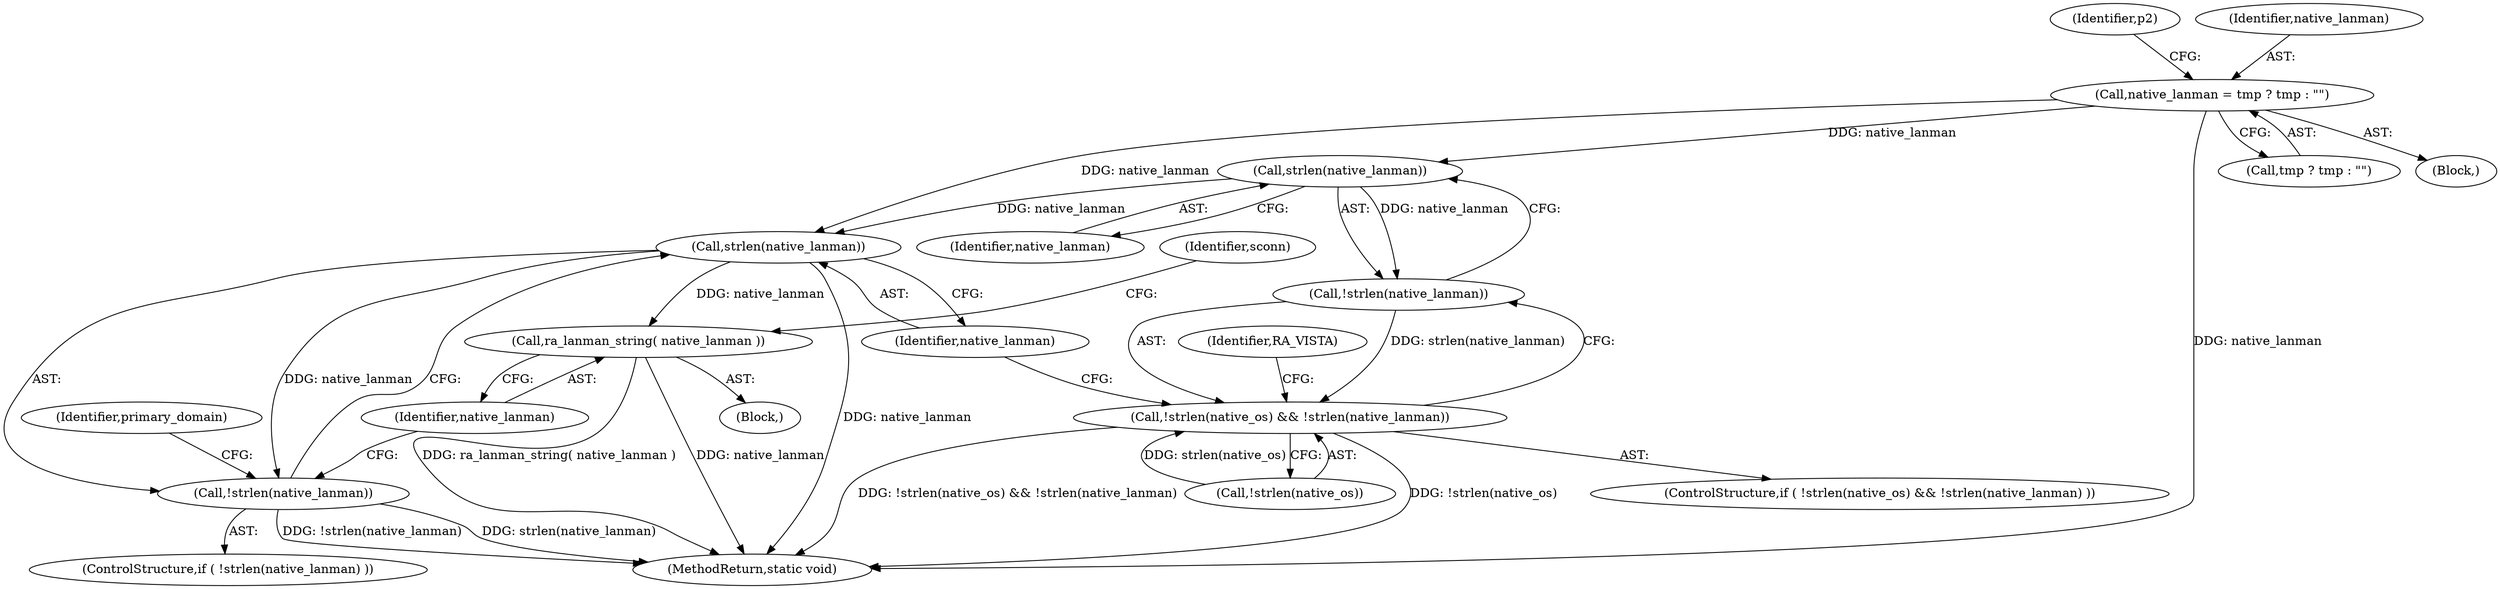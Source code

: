 digraph "0_samba_9280051bfba337458722fb157f3082f93cbd9f2b@API" {
"1000300" [label="(Call,strlen(native_lanman))"];
"1000259" [label="(Call,native_lanman = tmp ? tmp : \"\")"];
"1000299" [label="(Call,!strlen(native_lanman))"];
"1000295" [label="(Call,!strlen(native_os) && !strlen(native_lanman))"];
"1000306" [label="(Call,strlen(native_lanman))"];
"1000305" [label="(Call,!strlen(native_lanman))"];
"1000313" [label="(Call,ra_lanman_string( native_lanman ))"];
"1000294" [label="(ControlStructure,if ( !strlen(native_os) && !strlen(native_lanman) ))"];
"1000299" [label="(Call,!strlen(native_lanman))"];
"1000532" [label="(MethodReturn,static void)"];
"1000313" [label="(Call,ra_lanman_string( native_lanman ))"];
"1000295" [label="(Call,!strlen(native_os) && !strlen(native_lanman))"];
"1000296" [label="(Call,!strlen(native_os))"];
"1000314" [label="(Identifier,native_lanman)"];
"1000261" [label="(Call,tmp ? tmp : \"\")"];
"1000266" [label="(Identifier,p2)"];
"1000259" [label="(Call,native_lanman = tmp ? tmp : \"\")"];
"1000117" [label="(Block,)"];
"1000318" [label="(Identifier,sconn)"];
"1000301" [label="(Identifier,native_lanman)"];
"1000306" [label="(Call,strlen(native_lanman))"];
"1000260" [label="(Identifier,native_lanman)"];
"1000312" [label="(Block,)"];
"1000300" [label="(Call,strlen(native_lanman))"];
"1000303" [label="(Identifier,RA_VISTA)"];
"1000304" [label="(ControlStructure,if ( !strlen(native_lanman) ))"];
"1000305" [label="(Call,!strlen(native_lanman))"];
"1000307" [label="(Identifier,native_lanman)"];
"1000310" [label="(Identifier,primary_domain)"];
"1000300" -> "1000299"  [label="AST: "];
"1000300" -> "1000301"  [label="CFG: "];
"1000301" -> "1000300"  [label="AST: "];
"1000299" -> "1000300"  [label="CFG: "];
"1000300" -> "1000299"  [label="DDG: native_lanman"];
"1000259" -> "1000300"  [label="DDG: native_lanman"];
"1000300" -> "1000306"  [label="DDG: native_lanman"];
"1000259" -> "1000117"  [label="AST: "];
"1000259" -> "1000261"  [label="CFG: "];
"1000260" -> "1000259"  [label="AST: "];
"1000261" -> "1000259"  [label="AST: "];
"1000266" -> "1000259"  [label="CFG: "];
"1000259" -> "1000532"  [label="DDG: native_lanman"];
"1000259" -> "1000306"  [label="DDG: native_lanman"];
"1000299" -> "1000295"  [label="AST: "];
"1000295" -> "1000299"  [label="CFG: "];
"1000299" -> "1000295"  [label="DDG: strlen(native_lanman)"];
"1000295" -> "1000294"  [label="AST: "];
"1000295" -> "1000296"  [label="CFG: "];
"1000296" -> "1000295"  [label="AST: "];
"1000303" -> "1000295"  [label="CFG: "];
"1000307" -> "1000295"  [label="CFG: "];
"1000295" -> "1000532"  [label="DDG: !strlen(native_os)"];
"1000295" -> "1000532"  [label="DDG: !strlen(native_os) && !strlen(native_lanman)"];
"1000296" -> "1000295"  [label="DDG: strlen(native_os)"];
"1000306" -> "1000305"  [label="AST: "];
"1000306" -> "1000307"  [label="CFG: "];
"1000307" -> "1000306"  [label="AST: "];
"1000305" -> "1000306"  [label="CFG: "];
"1000306" -> "1000532"  [label="DDG: native_lanman"];
"1000306" -> "1000305"  [label="DDG: native_lanman"];
"1000306" -> "1000313"  [label="DDG: native_lanman"];
"1000305" -> "1000304"  [label="AST: "];
"1000310" -> "1000305"  [label="CFG: "];
"1000314" -> "1000305"  [label="CFG: "];
"1000305" -> "1000532"  [label="DDG: !strlen(native_lanman)"];
"1000305" -> "1000532"  [label="DDG: strlen(native_lanman)"];
"1000313" -> "1000312"  [label="AST: "];
"1000313" -> "1000314"  [label="CFG: "];
"1000314" -> "1000313"  [label="AST: "];
"1000318" -> "1000313"  [label="CFG: "];
"1000313" -> "1000532"  [label="DDG: ra_lanman_string( native_lanman )"];
"1000313" -> "1000532"  [label="DDG: native_lanman"];
}
